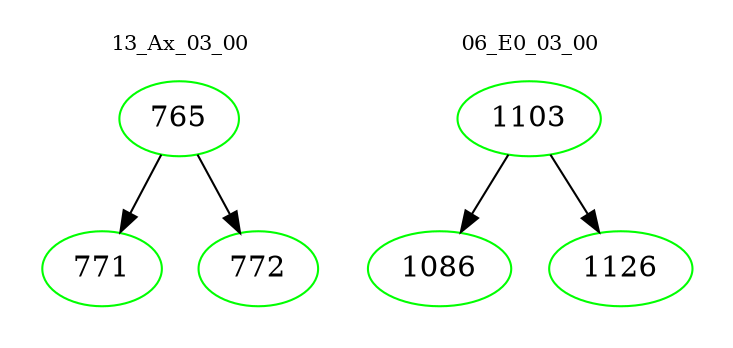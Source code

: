 digraph{
subgraph cluster_0 {
color = white
label = "13_Ax_03_00";
fontsize=10;
T0_765 [label="765", color="green"]
T0_765 -> T0_771 [color="black"]
T0_771 [label="771", color="green"]
T0_765 -> T0_772 [color="black"]
T0_772 [label="772", color="green"]
}
subgraph cluster_1 {
color = white
label = "06_E0_03_00";
fontsize=10;
T1_1103 [label="1103", color="green"]
T1_1103 -> T1_1086 [color="black"]
T1_1086 [label="1086", color="green"]
T1_1103 -> T1_1126 [color="black"]
T1_1126 [label="1126", color="green"]
}
}
